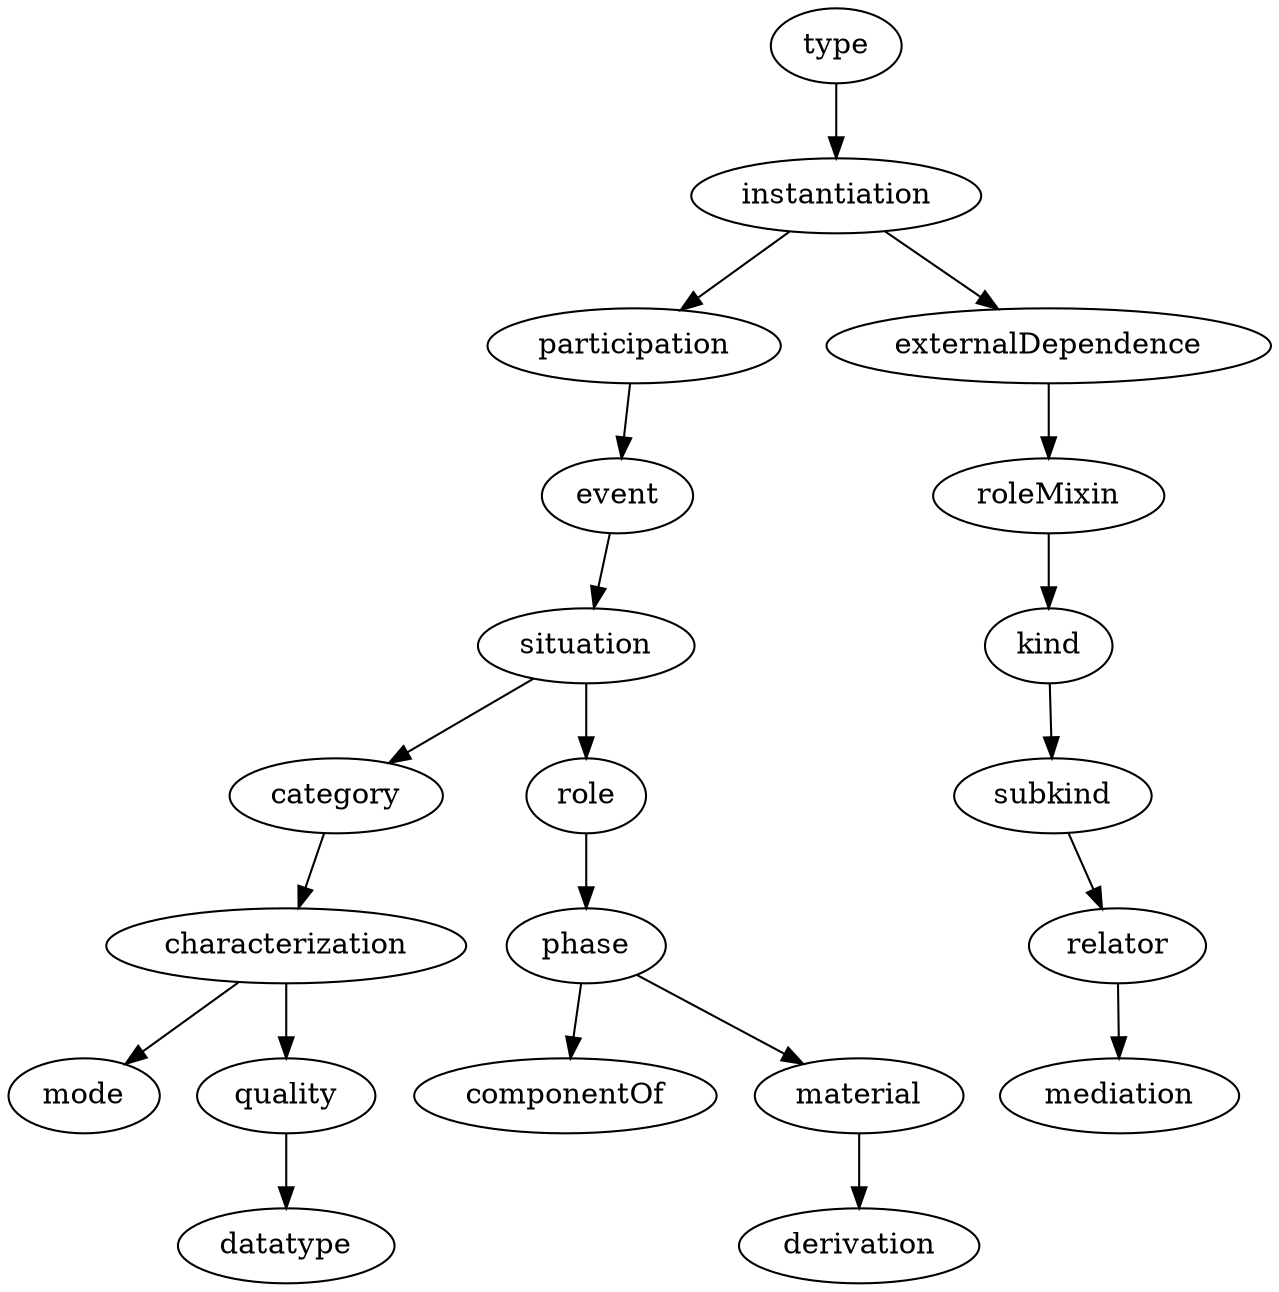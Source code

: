 strict digraph  {
type;
instantiation;
participation;
externalDependence;
event;
situation;
category;
role;
characterization;
mode;
quality;
roleMixin;
kind;
subkind;
relator;
mediation;
phase;
componentOf;
material;
derivation;
datatype;
type -> instantiation;
instantiation -> participation;
instantiation -> externalDependence;
participation -> event;
externalDependence -> roleMixin;
event -> situation;
situation -> category;
situation -> role;
category -> characterization;
role -> phase;
characterization -> mode;
characterization -> quality;
quality -> datatype;
roleMixin -> kind;
kind -> subkind;
subkind -> relator;
relator -> mediation;
phase -> componentOf;
phase -> material;
material -> derivation;
}
